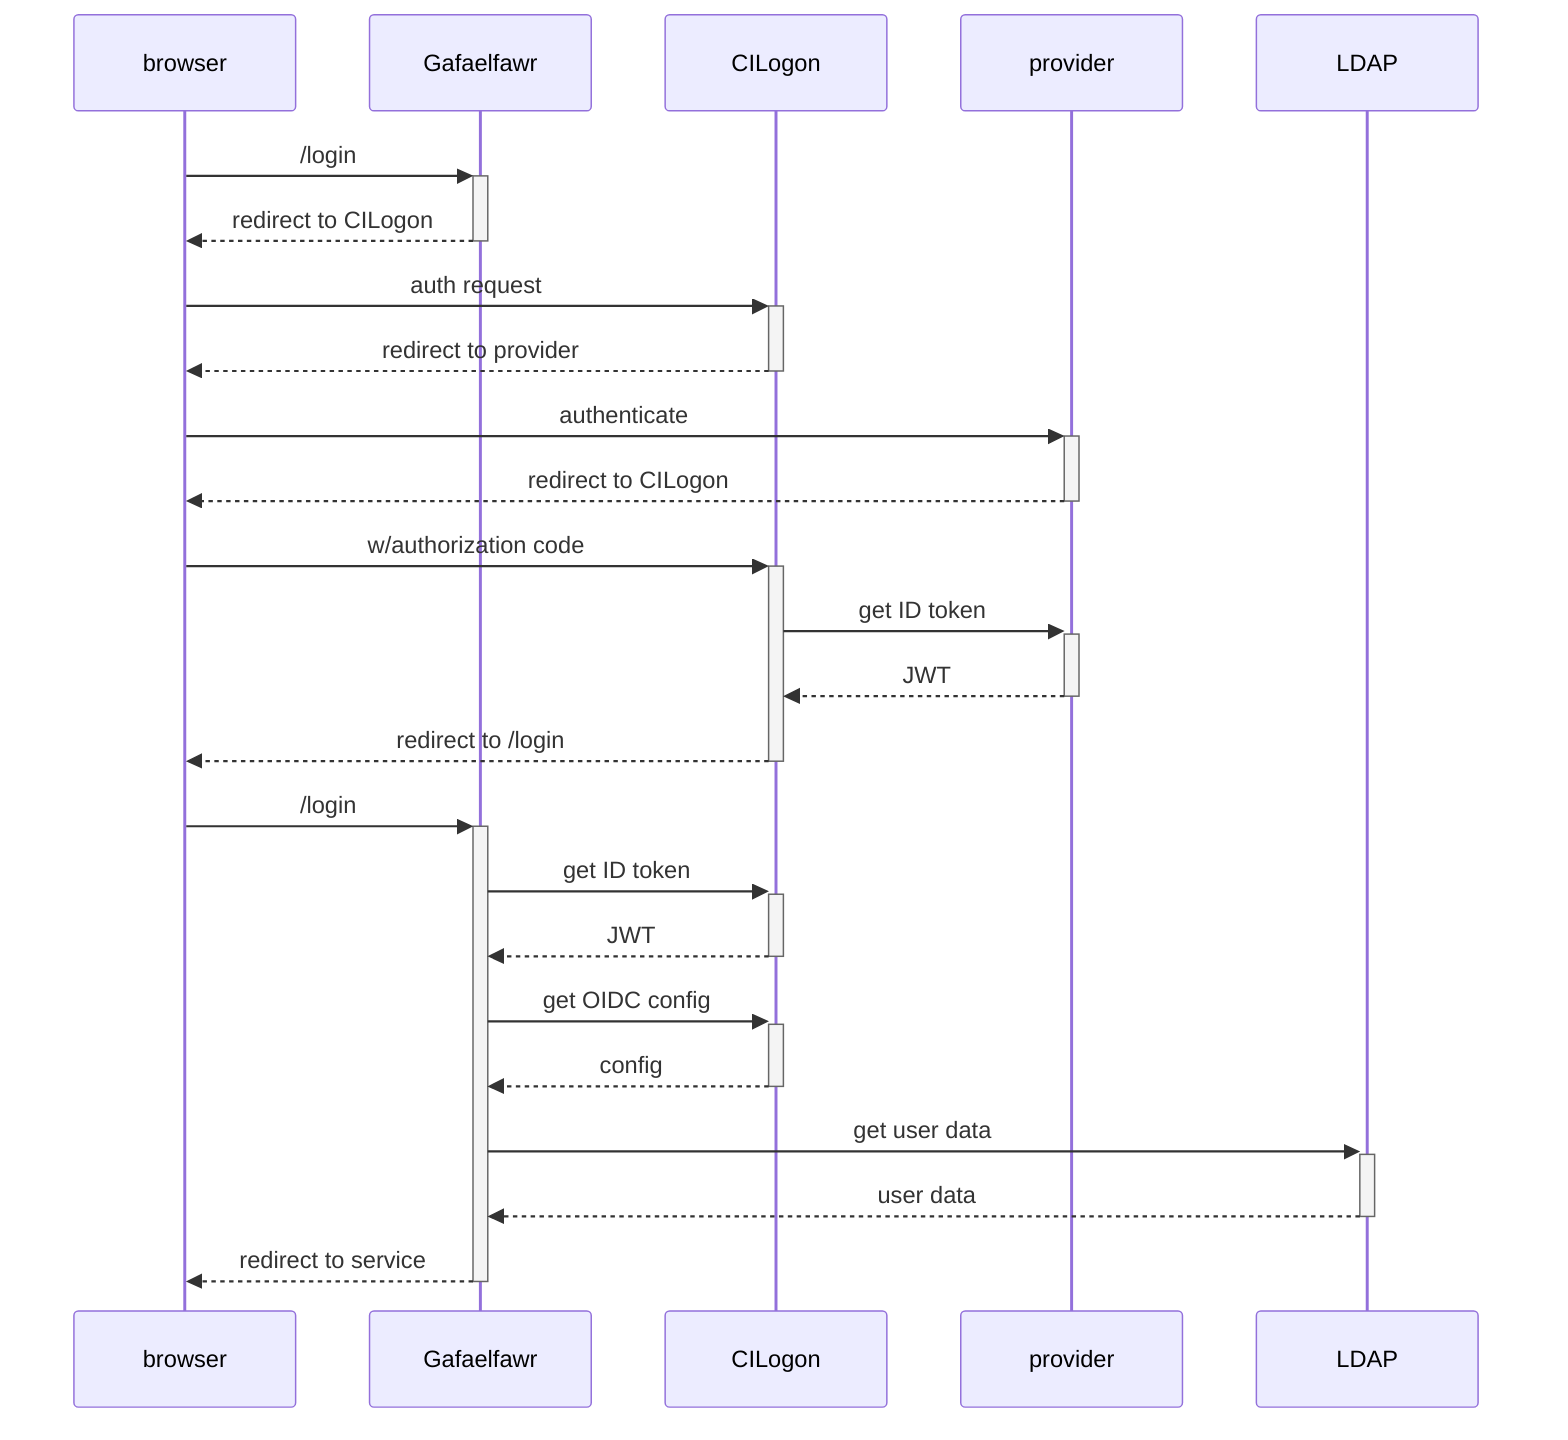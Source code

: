 sequenceDiagram
  browser->>+Gafaelfawr: /login
  Gafaelfawr-->>-browser: redirect to CILogon

  browser->>+CILogon: auth request
  CILogon-->>-browser: redirect to provider

  browser->>+provider: authenticate
  provider-->>-browser: redirect to CILogon
  browser->>+CILogon: w/authorization code
  CILogon->>+provider: get ID token
  provider-->>-CILogon: JWT
  CILogon-->>-browser: redirect to /login

  browser->>+Gafaelfawr: /login
  Gafaelfawr->>+CILogon: get ID token
  CILogon-->>-Gafaelfawr: JWT
  Gafaelfawr->>+CILogon: get OIDC config
  CILogon-->>-Gafaelfawr: config
  Gafaelfawr->>+LDAP: get user data
  LDAP-->>-Gafaelfawr: user data
  Gafaelfawr-->>-browser: redirect to service